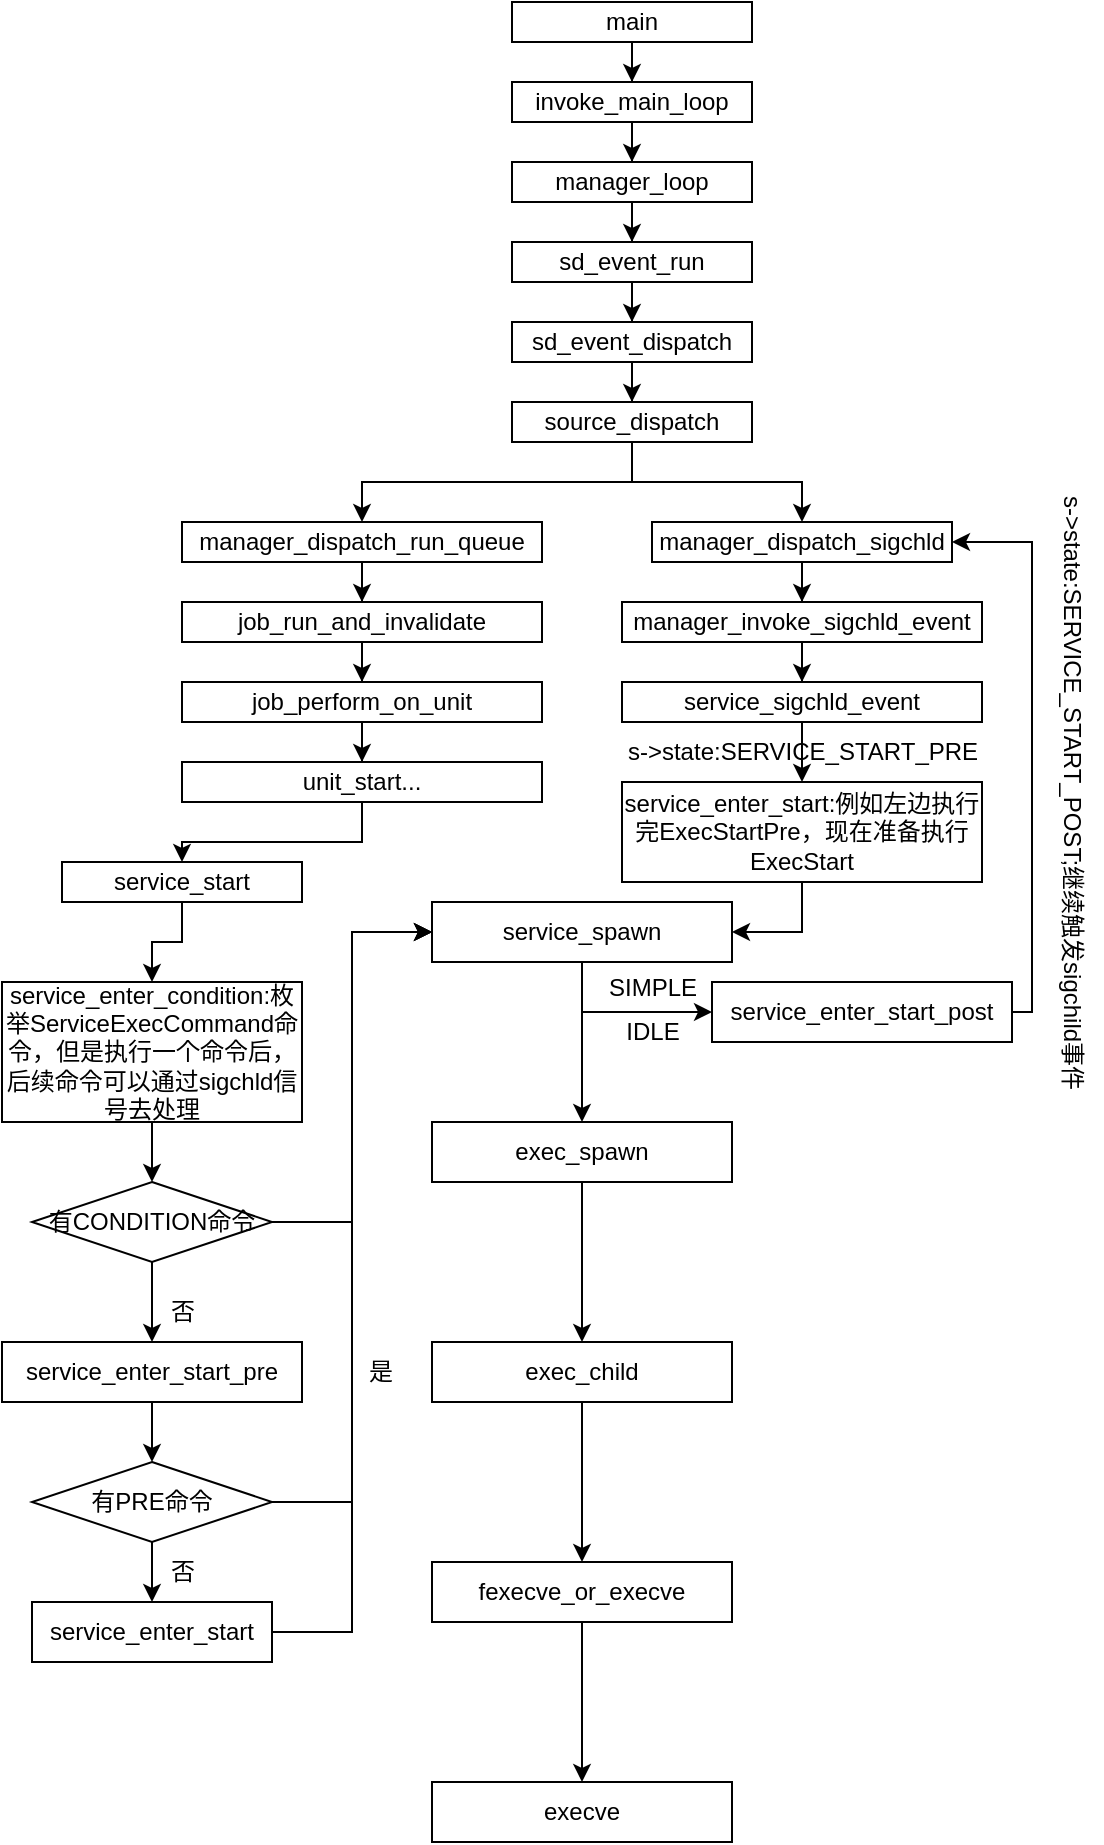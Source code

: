 <mxfile version="24.7.6">
  <diagram name="第 1 页" id="USYLfg8LcqU4IUKfk3wF">
    <mxGraphModel dx="1754" dy="865" grid="1" gridSize="10" guides="1" tooltips="1" connect="1" arrows="1" fold="1" page="1" pageScale="1" pageWidth="827" pageHeight="1169" math="0" shadow="0">
      <root>
        <mxCell id="0" />
        <mxCell id="1" parent="0" />
        <mxCell id="k4p5ofGDA6mdIUKouo0--2" value="" style="edgeStyle=orthogonalEdgeStyle;rounded=0;orthogonalLoop=1;jettySize=auto;html=1;" edge="1" parent="1" source="ru8QhSumf4H1nq25QDlx-1" target="k4p5ofGDA6mdIUKouo0--1">
          <mxGeometry relative="1" as="geometry" />
        </mxCell>
        <mxCell id="ru8QhSumf4H1nq25QDlx-1" value="service_start" style="rounded=0;whiteSpace=wrap;html=1;" parent="1" vertex="1">
          <mxGeometry x="85" y="440" width="120" height="20" as="geometry" />
        </mxCell>
        <mxCell id="k4p5ofGDA6mdIUKouo0--46" style="edgeStyle=orthogonalEdgeStyle;rounded=0;orthogonalLoop=1;jettySize=auto;html=1;entryX=0.5;entryY=0;entryDx=0;entryDy=0;" edge="1" parent="1" source="k4p5ofGDA6mdIUKouo0--1" target="k4p5ofGDA6mdIUKouo0--45">
          <mxGeometry relative="1" as="geometry" />
        </mxCell>
        <mxCell id="k4p5ofGDA6mdIUKouo0--1" value="service_enter_condition:枚举ServiceExecCommand命令，但是执行一个命令后，后续命令可以通过sigchld信号去处理" style="rounded=0;whiteSpace=wrap;html=1;" vertex="1" parent="1">
          <mxGeometry x="55" y="500" width="150" height="70" as="geometry" />
        </mxCell>
        <mxCell id="k4p5ofGDA6mdIUKouo0--7" value="" style="edgeStyle=orthogonalEdgeStyle;rounded=0;orthogonalLoop=1;jettySize=auto;html=1;" edge="1" parent="1" source="k4p5ofGDA6mdIUKouo0--5" target="k4p5ofGDA6mdIUKouo0--6">
          <mxGeometry relative="1" as="geometry" />
        </mxCell>
        <mxCell id="k4p5ofGDA6mdIUKouo0--5" value="main" style="rounded=0;whiteSpace=wrap;html=1;" vertex="1" parent="1">
          <mxGeometry x="310" y="10" width="120" height="20" as="geometry" />
        </mxCell>
        <mxCell id="k4p5ofGDA6mdIUKouo0--9" value="" style="edgeStyle=orthogonalEdgeStyle;rounded=0;orthogonalLoop=1;jettySize=auto;html=1;" edge="1" parent="1" source="k4p5ofGDA6mdIUKouo0--6" target="k4p5ofGDA6mdIUKouo0--8">
          <mxGeometry relative="1" as="geometry" />
        </mxCell>
        <mxCell id="k4p5ofGDA6mdIUKouo0--6" value="invoke_main_loop" style="rounded=0;whiteSpace=wrap;html=1;" vertex="1" parent="1">
          <mxGeometry x="310" y="50" width="120" height="20" as="geometry" />
        </mxCell>
        <mxCell id="k4p5ofGDA6mdIUKouo0--11" value="" style="edgeStyle=orthogonalEdgeStyle;rounded=0;orthogonalLoop=1;jettySize=auto;html=1;" edge="1" parent="1" source="k4p5ofGDA6mdIUKouo0--8" target="k4p5ofGDA6mdIUKouo0--10">
          <mxGeometry relative="1" as="geometry" />
        </mxCell>
        <mxCell id="k4p5ofGDA6mdIUKouo0--8" value="manager_loop" style="rounded=0;whiteSpace=wrap;html=1;" vertex="1" parent="1">
          <mxGeometry x="310" y="90" width="120" height="20" as="geometry" />
        </mxCell>
        <mxCell id="k4p5ofGDA6mdIUKouo0--13" value="" style="edgeStyle=orthogonalEdgeStyle;rounded=0;orthogonalLoop=1;jettySize=auto;html=1;" edge="1" parent="1" source="k4p5ofGDA6mdIUKouo0--10" target="k4p5ofGDA6mdIUKouo0--12">
          <mxGeometry relative="1" as="geometry" />
        </mxCell>
        <mxCell id="k4p5ofGDA6mdIUKouo0--10" value="sd_event_run" style="rounded=0;whiteSpace=wrap;html=1;" vertex="1" parent="1">
          <mxGeometry x="310" y="130" width="120" height="20" as="geometry" />
        </mxCell>
        <mxCell id="k4p5ofGDA6mdIUKouo0--15" value="" style="edgeStyle=orthogonalEdgeStyle;rounded=0;orthogonalLoop=1;jettySize=auto;html=1;" edge="1" parent="1" source="k4p5ofGDA6mdIUKouo0--12" target="k4p5ofGDA6mdIUKouo0--14">
          <mxGeometry relative="1" as="geometry" />
        </mxCell>
        <mxCell id="k4p5ofGDA6mdIUKouo0--12" value="sd_event_dispatch" style="rounded=0;whiteSpace=wrap;html=1;" vertex="1" parent="1">
          <mxGeometry x="310" y="170" width="120" height="20" as="geometry" />
        </mxCell>
        <mxCell id="k4p5ofGDA6mdIUKouo0--19" value="" style="edgeStyle=orthogonalEdgeStyle;rounded=0;orthogonalLoop=1;jettySize=auto;html=1;" edge="1" parent="1" source="k4p5ofGDA6mdIUKouo0--14" target="k4p5ofGDA6mdIUKouo0--18">
          <mxGeometry relative="1" as="geometry" />
        </mxCell>
        <mxCell id="k4p5ofGDA6mdIUKouo0--29" style="edgeStyle=orthogonalEdgeStyle;rounded=0;orthogonalLoop=1;jettySize=auto;html=1;entryX=0.5;entryY=0;entryDx=0;entryDy=0;" edge="1" parent="1" source="k4p5ofGDA6mdIUKouo0--14" target="k4p5ofGDA6mdIUKouo0--28">
          <mxGeometry relative="1" as="geometry" />
        </mxCell>
        <mxCell id="k4p5ofGDA6mdIUKouo0--14" value="source_dispatch" style="rounded=0;whiteSpace=wrap;html=1;" vertex="1" parent="1">
          <mxGeometry x="310" y="210" width="120" height="20" as="geometry" />
        </mxCell>
        <mxCell id="k4p5ofGDA6mdIUKouo0--21" value="" style="edgeStyle=orthogonalEdgeStyle;rounded=0;orthogonalLoop=1;jettySize=auto;html=1;" edge="1" parent="1" source="k4p5ofGDA6mdIUKouo0--18" target="k4p5ofGDA6mdIUKouo0--20">
          <mxGeometry relative="1" as="geometry" />
        </mxCell>
        <mxCell id="k4p5ofGDA6mdIUKouo0--18" value="manager_dispatch_run_queue" style="rounded=0;whiteSpace=wrap;html=1;" vertex="1" parent="1">
          <mxGeometry x="145" y="270" width="180" height="20" as="geometry" />
        </mxCell>
        <mxCell id="k4p5ofGDA6mdIUKouo0--24" value="" style="edgeStyle=orthogonalEdgeStyle;rounded=0;orthogonalLoop=1;jettySize=auto;html=1;" edge="1" parent="1" source="k4p5ofGDA6mdIUKouo0--20" target="k4p5ofGDA6mdIUKouo0--23">
          <mxGeometry relative="1" as="geometry" />
        </mxCell>
        <mxCell id="k4p5ofGDA6mdIUKouo0--20" value="job_run_and_invalidate" style="rounded=0;whiteSpace=wrap;html=1;" vertex="1" parent="1">
          <mxGeometry x="145" y="310" width="180" height="20" as="geometry" />
        </mxCell>
        <mxCell id="k4p5ofGDA6mdIUKouo0--26" value="" style="edgeStyle=orthogonalEdgeStyle;rounded=0;orthogonalLoop=1;jettySize=auto;html=1;" edge="1" parent="1" source="k4p5ofGDA6mdIUKouo0--23" target="k4p5ofGDA6mdIUKouo0--25">
          <mxGeometry relative="1" as="geometry" />
        </mxCell>
        <mxCell id="k4p5ofGDA6mdIUKouo0--23" value="job_perform_on_unit" style="rounded=0;whiteSpace=wrap;html=1;" vertex="1" parent="1">
          <mxGeometry x="145" y="350" width="180" height="20" as="geometry" />
        </mxCell>
        <mxCell id="k4p5ofGDA6mdIUKouo0--27" style="edgeStyle=orthogonalEdgeStyle;rounded=0;orthogonalLoop=1;jettySize=auto;html=1;entryX=0.5;entryY=0;entryDx=0;entryDy=0;" edge="1" parent="1" source="k4p5ofGDA6mdIUKouo0--25" target="ru8QhSumf4H1nq25QDlx-1">
          <mxGeometry relative="1" as="geometry" />
        </mxCell>
        <mxCell id="k4p5ofGDA6mdIUKouo0--25" value="unit_start..." style="rounded=0;whiteSpace=wrap;html=1;" vertex="1" parent="1">
          <mxGeometry x="145" y="390" width="180" height="20" as="geometry" />
        </mxCell>
        <mxCell id="k4p5ofGDA6mdIUKouo0--31" value="" style="edgeStyle=orthogonalEdgeStyle;rounded=0;orthogonalLoop=1;jettySize=auto;html=1;" edge="1" parent="1" source="k4p5ofGDA6mdIUKouo0--28" target="k4p5ofGDA6mdIUKouo0--30">
          <mxGeometry relative="1" as="geometry" />
        </mxCell>
        <mxCell id="k4p5ofGDA6mdIUKouo0--28" value="manager_dispatch_sigchld" style="whiteSpace=wrap;html=1;" vertex="1" parent="1">
          <mxGeometry x="380" y="270" width="150" height="20" as="geometry" />
        </mxCell>
        <mxCell id="k4p5ofGDA6mdIUKouo0--34" value="" style="edgeStyle=orthogonalEdgeStyle;rounded=0;orthogonalLoop=1;jettySize=auto;html=1;" edge="1" parent="1" source="k4p5ofGDA6mdIUKouo0--30" target="k4p5ofGDA6mdIUKouo0--33">
          <mxGeometry relative="1" as="geometry" />
        </mxCell>
        <mxCell id="k4p5ofGDA6mdIUKouo0--30" value="manager_invoke_sigchld_event" style="whiteSpace=wrap;html=1;" vertex="1" parent="1">
          <mxGeometry x="365" y="310" width="180" height="20" as="geometry" />
        </mxCell>
        <mxCell id="k4p5ofGDA6mdIUKouo0--36" value="" style="edgeStyle=orthogonalEdgeStyle;rounded=0;orthogonalLoop=1;jettySize=auto;html=1;" edge="1" parent="1" source="k4p5ofGDA6mdIUKouo0--33" target="k4p5ofGDA6mdIUKouo0--35">
          <mxGeometry relative="1" as="geometry" />
        </mxCell>
        <mxCell id="k4p5ofGDA6mdIUKouo0--33" value="service_sigchld_event" style="whiteSpace=wrap;html=1;" vertex="1" parent="1">
          <mxGeometry x="365" y="350" width="180" height="20" as="geometry" />
        </mxCell>
        <mxCell id="k4p5ofGDA6mdIUKouo0--58" style="edgeStyle=orthogonalEdgeStyle;rounded=0;orthogonalLoop=1;jettySize=auto;html=1;entryX=1;entryY=0.5;entryDx=0;entryDy=0;" edge="1" parent="1" source="k4p5ofGDA6mdIUKouo0--35" target="k4p5ofGDA6mdIUKouo0--38">
          <mxGeometry relative="1" as="geometry" />
        </mxCell>
        <mxCell id="k4p5ofGDA6mdIUKouo0--35" value="service_enter_start:例如左边执行完ExecStartPre，现在准备执行ExecStart" style="whiteSpace=wrap;html=1;" vertex="1" parent="1">
          <mxGeometry x="365" y="400" width="180" height="50" as="geometry" />
        </mxCell>
        <mxCell id="k4p5ofGDA6mdIUKouo0--60" value="" style="edgeStyle=orthogonalEdgeStyle;rounded=0;orthogonalLoop=1;jettySize=auto;html=1;" edge="1" parent="1" source="k4p5ofGDA6mdIUKouo0--38" target="k4p5ofGDA6mdIUKouo0--59">
          <mxGeometry relative="1" as="geometry" />
        </mxCell>
        <mxCell id="k4p5ofGDA6mdIUKouo0--71" style="edgeStyle=orthogonalEdgeStyle;rounded=0;orthogonalLoop=1;jettySize=auto;html=1;entryX=0;entryY=0.5;entryDx=0;entryDy=0;" edge="1" parent="1" source="k4p5ofGDA6mdIUKouo0--38" target="k4p5ofGDA6mdIUKouo0--70">
          <mxGeometry relative="1" as="geometry" />
        </mxCell>
        <mxCell id="k4p5ofGDA6mdIUKouo0--38" value="service_spawn" style="rounded=0;whiteSpace=wrap;html=1;" vertex="1" parent="1">
          <mxGeometry x="270" y="460" width="150" height="30" as="geometry" />
        </mxCell>
        <mxCell id="k4p5ofGDA6mdIUKouo0--52" style="edgeStyle=orthogonalEdgeStyle;rounded=0;orthogonalLoop=1;jettySize=auto;html=1;entryX=0.5;entryY=0;entryDx=0;entryDy=0;" edge="1" parent="1" source="k4p5ofGDA6mdIUKouo0--41" target="k4p5ofGDA6mdIUKouo0--51">
          <mxGeometry relative="1" as="geometry" />
        </mxCell>
        <mxCell id="k4p5ofGDA6mdIUKouo0--41" value="service_enter_start_pre" style="rounded=0;whiteSpace=wrap;html=1;" vertex="1" parent="1">
          <mxGeometry x="55" y="680" width="150" height="30" as="geometry" />
        </mxCell>
        <mxCell id="k4p5ofGDA6mdIUKouo0--47" style="edgeStyle=orthogonalEdgeStyle;rounded=0;orthogonalLoop=1;jettySize=auto;html=1;entryX=0;entryY=0.5;entryDx=0;entryDy=0;" edge="1" parent="1" source="k4p5ofGDA6mdIUKouo0--45" target="k4p5ofGDA6mdIUKouo0--38">
          <mxGeometry relative="1" as="geometry" />
        </mxCell>
        <mxCell id="k4p5ofGDA6mdIUKouo0--49" style="edgeStyle=orthogonalEdgeStyle;rounded=0;orthogonalLoop=1;jettySize=auto;html=1;" edge="1" parent="1" source="k4p5ofGDA6mdIUKouo0--45" target="k4p5ofGDA6mdIUKouo0--41">
          <mxGeometry relative="1" as="geometry" />
        </mxCell>
        <mxCell id="k4p5ofGDA6mdIUKouo0--45" value="有CONDITION命令" style="rhombus;whiteSpace=wrap;html=1;" vertex="1" parent="1">
          <mxGeometry x="70" y="600" width="120" height="40" as="geometry" />
        </mxCell>
        <mxCell id="k4p5ofGDA6mdIUKouo0--48" value="是" style="text;html=1;align=center;verticalAlign=middle;resizable=0;points=[];autosize=1;strokeColor=none;fillColor=none;" vertex="1" parent="1">
          <mxGeometry x="224" y="680" width="40" height="30" as="geometry" />
        </mxCell>
        <mxCell id="k4p5ofGDA6mdIUKouo0--50" value="否" style="text;html=1;align=center;verticalAlign=middle;resizable=0;points=[];autosize=1;strokeColor=none;fillColor=none;" vertex="1" parent="1">
          <mxGeometry x="125" y="650" width="40" height="30" as="geometry" />
        </mxCell>
        <mxCell id="k4p5ofGDA6mdIUKouo0--53" style="edgeStyle=orthogonalEdgeStyle;rounded=0;orthogonalLoop=1;jettySize=auto;html=1;entryX=0;entryY=0.5;entryDx=0;entryDy=0;" edge="1" parent="1" source="k4p5ofGDA6mdIUKouo0--51" target="k4p5ofGDA6mdIUKouo0--38">
          <mxGeometry relative="1" as="geometry" />
        </mxCell>
        <mxCell id="k4p5ofGDA6mdIUKouo0--55" value="" style="edgeStyle=orthogonalEdgeStyle;rounded=0;orthogonalLoop=1;jettySize=auto;html=1;" edge="1" parent="1" source="k4p5ofGDA6mdIUKouo0--51" target="k4p5ofGDA6mdIUKouo0--54">
          <mxGeometry relative="1" as="geometry" />
        </mxCell>
        <mxCell id="k4p5ofGDA6mdIUKouo0--51" value="有PRE命令" style="rhombus;whiteSpace=wrap;html=1;" vertex="1" parent="1">
          <mxGeometry x="70" y="740" width="120" height="40" as="geometry" />
        </mxCell>
        <mxCell id="k4p5ofGDA6mdIUKouo0--57" style="edgeStyle=orthogonalEdgeStyle;rounded=0;orthogonalLoop=1;jettySize=auto;html=1;entryX=0;entryY=0.5;entryDx=0;entryDy=0;" edge="1" parent="1" source="k4p5ofGDA6mdIUKouo0--54" target="k4p5ofGDA6mdIUKouo0--38">
          <mxGeometry relative="1" as="geometry" />
        </mxCell>
        <mxCell id="k4p5ofGDA6mdIUKouo0--54" value="service_enter_start" style="whiteSpace=wrap;html=1;" vertex="1" parent="1">
          <mxGeometry x="70" y="810" width="120" height="30" as="geometry" />
        </mxCell>
        <mxCell id="k4p5ofGDA6mdIUKouo0--56" value="否" style="text;html=1;align=center;verticalAlign=middle;resizable=0;points=[];autosize=1;strokeColor=none;fillColor=none;" vertex="1" parent="1">
          <mxGeometry x="125" y="780" width="40" height="30" as="geometry" />
        </mxCell>
        <mxCell id="k4p5ofGDA6mdIUKouo0--62" value="" style="edgeStyle=orthogonalEdgeStyle;rounded=0;orthogonalLoop=1;jettySize=auto;html=1;" edge="1" parent="1" source="k4p5ofGDA6mdIUKouo0--59" target="k4p5ofGDA6mdIUKouo0--61">
          <mxGeometry relative="1" as="geometry" />
        </mxCell>
        <mxCell id="k4p5ofGDA6mdIUKouo0--59" value="exec_spawn" style="rounded=0;whiteSpace=wrap;html=1;" vertex="1" parent="1">
          <mxGeometry x="270" y="570" width="150" height="30" as="geometry" />
        </mxCell>
        <mxCell id="k4p5ofGDA6mdIUKouo0--64" value="" style="edgeStyle=orthogonalEdgeStyle;rounded=0;orthogonalLoop=1;jettySize=auto;html=1;" edge="1" parent="1" source="k4p5ofGDA6mdIUKouo0--61" target="k4p5ofGDA6mdIUKouo0--63">
          <mxGeometry relative="1" as="geometry" />
        </mxCell>
        <mxCell id="k4p5ofGDA6mdIUKouo0--61" value="exec_child" style="rounded=0;whiteSpace=wrap;html=1;" vertex="1" parent="1">
          <mxGeometry x="270" y="680" width="150" height="30" as="geometry" />
        </mxCell>
        <mxCell id="k4p5ofGDA6mdIUKouo0--66" value="" style="edgeStyle=orthogonalEdgeStyle;rounded=0;orthogonalLoop=1;jettySize=auto;html=1;" edge="1" parent="1" source="k4p5ofGDA6mdIUKouo0--63" target="k4p5ofGDA6mdIUKouo0--65">
          <mxGeometry relative="1" as="geometry" />
        </mxCell>
        <mxCell id="k4p5ofGDA6mdIUKouo0--63" value="fexecve_or_execve" style="rounded=0;whiteSpace=wrap;html=1;" vertex="1" parent="1">
          <mxGeometry x="270" y="790" width="150" height="30" as="geometry" />
        </mxCell>
        <mxCell id="k4p5ofGDA6mdIUKouo0--65" value="execve" style="rounded=0;whiteSpace=wrap;html=1;" vertex="1" parent="1">
          <mxGeometry x="270" y="900" width="150" height="30" as="geometry" />
        </mxCell>
        <mxCell id="k4p5ofGDA6mdIUKouo0--68" value="s-&amp;gt;state:SERVICE_START_POST;继续触发sigchild事件" style="text;html=1;align=center;verticalAlign=middle;resizable=0;points=[];autosize=1;strokeColor=none;fillColor=none;rotation=90;" vertex="1" parent="1">
          <mxGeometry x="430" y="390" width="320" height="30" as="geometry" />
        </mxCell>
        <mxCell id="k4p5ofGDA6mdIUKouo0--69" value="s-&amp;gt;state:SERVICE_START_PRE" style="text;html=1;align=center;verticalAlign=middle;resizable=0;points=[];autosize=1;strokeColor=none;fillColor=none;" vertex="1" parent="1">
          <mxGeometry x="355" y="370" width="200" height="30" as="geometry" />
        </mxCell>
        <mxCell id="k4p5ofGDA6mdIUKouo0--72" style="edgeStyle=orthogonalEdgeStyle;rounded=0;orthogonalLoop=1;jettySize=auto;html=1;entryX=1;entryY=0.5;entryDx=0;entryDy=0;" edge="1" parent="1" source="k4p5ofGDA6mdIUKouo0--70" target="k4p5ofGDA6mdIUKouo0--28">
          <mxGeometry relative="1" as="geometry">
            <Array as="points">
              <mxPoint x="570" y="515" />
              <mxPoint x="570" y="280" />
            </Array>
          </mxGeometry>
        </mxCell>
        <mxCell id="k4p5ofGDA6mdIUKouo0--70" value="service_enter_start_post" style="whiteSpace=wrap;html=1;" vertex="1" parent="1">
          <mxGeometry x="410" y="500" width="150" height="30" as="geometry" />
        </mxCell>
        <mxCell id="k4p5ofGDA6mdIUKouo0--73" value="SIMPLE" style="text;html=1;align=center;verticalAlign=middle;resizable=0;points=[];autosize=1;strokeColor=none;fillColor=none;" vertex="1" parent="1">
          <mxGeometry x="345" y="488" width="70" height="30" as="geometry" />
        </mxCell>
        <mxCell id="k4p5ofGDA6mdIUKouo0--74" value="IDLE" style="text;html=1;align=center;verticalAlign=middle;resizable=0;points=[];autosize=1;strokeColor=none;fillColor=none;" vertex="1" parent="1">
          <mxGeometry x="355" y="510" width="50" height="30" as="geometry" />
        </mxCell>
      </root>
    </mxGraphModel>
  </diagram>
</mxfile>
